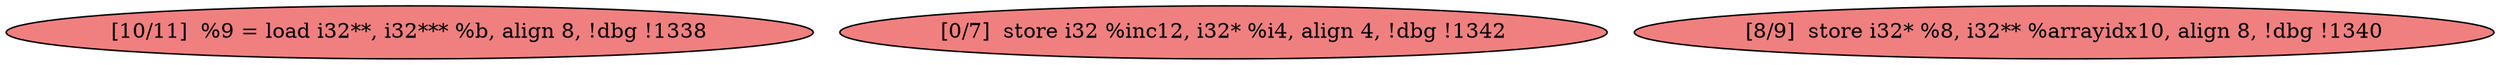 
digraph G {


node1479 [fillcolor=lightcoral,label="[10/11]  %9 = load i32**, i32*** %b, align 8, !dbg !1338",shape=ellipse,style=filled ]
node1481 [fillcolor=lightcoral,label="[0/7]  store i32 %inc12, i32* %i4, align 4, !dbg !1342",shape=ellipse,style=filled ]
node1480 [fillcolor=lightcoral,label="[8/9]  store i32* %8, i32** %arrayidx10, align 8, !dbg !1340",shape=ellipse,style=filled ]



}
